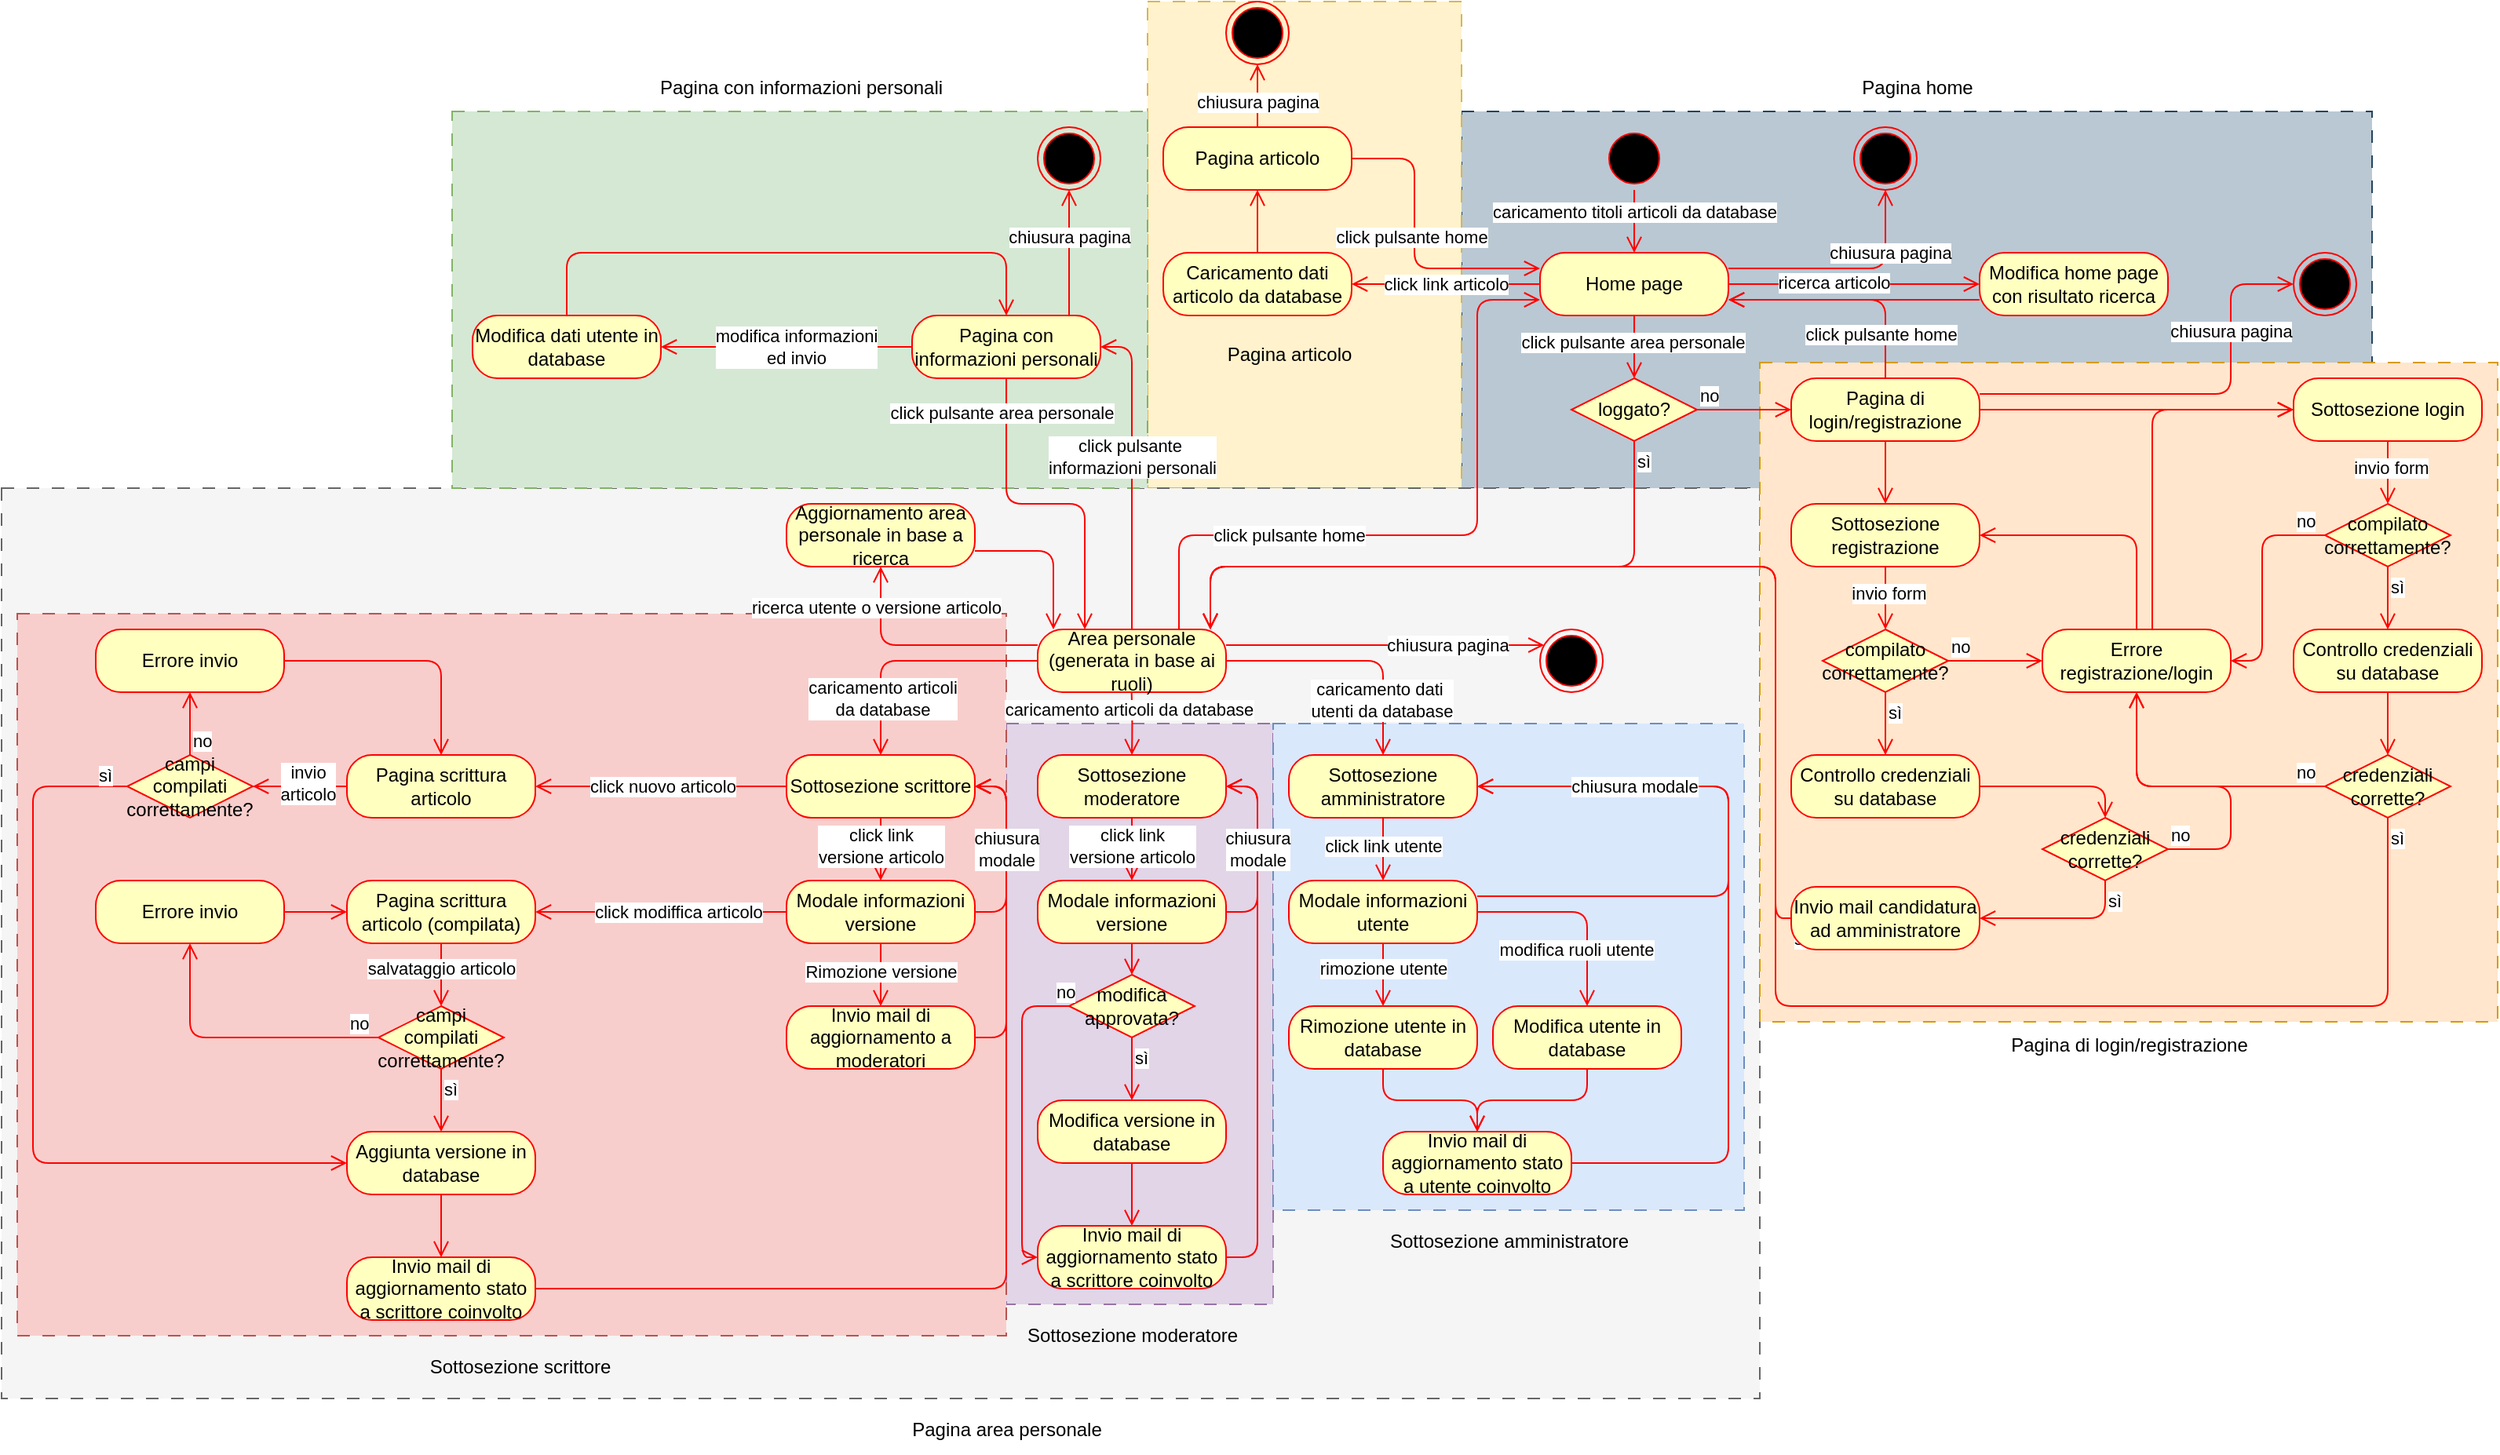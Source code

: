 <mxfile>
    <diagram id="28_TyywwkiDDqLGGTrth" name="Pagina-1">
        <mxGraphModel dx="1822" dy="569" grid="1" gridSize="10" guides="1" tooltips="1" connect="1" arrows="1" fold="1" page="1" pageScale="1" pageWidth="827" pageHeight="1169" math="0" shadow="0">
            <root>
                <mxCell id="0"/>
                <mxCell id="1" parent="0"/>
                <mxCell id="257" value="" style="rounded=0;whiteSpace=wrap;html=1;dashed=1;dashPattern=8 8;fillColor=#bac8d3;strokeColor=#23445d;" vertex="1" parent="1">
                    <mxGeometry x="230" y="70" width="580" height="240" as="geometry"/>
                </mxCell>
                <mxCell id="254" value="" style="rounded=0;whiteSpace=wrap;html=1;dashed=1;dashPattern=8 8;fillColor=#fff2cc;strokeColor=#d6b656;" vertex="1" parent="1">
                    <mxGeometry x="30" width="200" height="310" as="geometry"/>
                </mxCell>
                <mxCell id="253" value="" style="rounded=0;whiteSpace=wrap;html=1;fillColor=#f5f5f5;strokeColor=#666666;dashed=1;dashPattern=8 8;fontColor=#333333;" vertex="1" parent="1">
                    <mxGeometry x="-700" y="310" width="1120" height="580" as="geometry"/>
                </mxCell>
                <mxCell id="251" value="" style="rounded=0;whiteSpace=wrap;html=1;fillColor=#d5e8d4;strokeColor=#82b366;dashed=1;dashPattern=8 8;" vertex="1" parent="1">
                    <mxGeometry x="-413" y="70" width="443" height="240" as="geometry"/>
                </mxCell>
                <mxCell id="247" value="" style="rounded=0;whiteSpace=wrap;html=1;fillColor=#e1d5e7;strokeColor=#9673a6;dashed=1;dashPattern=8 8;" vertex="1" parent="1">
                    <mxGeometry x="-60" y="460" width="170" height="370" as="geometry"/>
                </mxCell>
                <mxCell id="248" value="" style="rounded=0;whiteSpace=wrap;html=1;fillColor=#f8cecc;strokeColor=#b85450;dashed=1;dashPattern=8 8;" vertex="1" parent="1">
                    <mxGeometry x="-690" y="390" width="630" height="460" as="geometry"/>
                </mxCell>
                <mxCell id="244" value="" style="rounded=0;whiteSpace=wrap;html=1;fillColor=#dae8fc;strokeColor=#6c8ebf;dashed=1;dashPattern=8 8;" vertex="1" parent="1">
                    <mxGeometry x="110" y="460" width="300" height="310" as="geometry"/>
                </mxCell>
                <mxCell id="60" value="" style="rounded=0;whiteSpace=wrap;html=1;fillColor=#ffe6cc;strokeColor=#d79b00;dashed=1;dashPattern=8 8;" parent="1" vertex="1">
                    <mxGeometry x="420" y="230" width="470" height="420" as="geometry"/>
                </mxCell>
                <mxCell id="2" value="" style="ellipse;html=1;shape=startState;fillColor=#000000;strokeColor=#ff0000;" parent="1" vertex="1">
                    <mxGeometry x="320" y="80" width="40" height="40" as="geometry"/>
                </mxCell>
                <mxCell id="3" value="" style="edgeStyle=orthogonalEdgeStyle;html=1;verticalAlign=bottom;endArrow=open;endSize=8;strokeColor=#ff0000;" parent="1" source="2" target="4" edge="1">
                    <mxGeometry relative="1" as="geometry">
                        <mxPoint x="340" y="160" as="targetPoint"/>
                    </mxGeometry>
                </mxCell>
                <mxCell id="54" value="caricamento titoli articoli da database" style="edgeLabel;html=1;align=center;verticalAlign=middle;resizable=0;points=[];" parent="3" vertex="1" connectable="0">
                    <mxGeometry x="-0.318" relative="1" as="geometry">
                        <mxPoint as="offset"/>
                    </mxGeometry>
                </mxCell>
                <mxCell id="4" value="Home page" style="rounded=1;whiteSpace=wrap;html=1;arcSize=40;fontColor=#000000;fillColor=#ffffc0;strokeColor=#ff0000;" parent="1" vertex="1">
                    <mxGeometry x="280" y="160" width="120" height="40" as="geometry"/>
                </mxCell>
                <mxCell id="5" value="" style="edgeStyle=orthogonalEdgeStyle;html=1;verticalAlign=bottom;endArrow=open;endSize=8;strokeColor=#ff0000;" parent="1" source="4" target="7" edge="1">
                    <mxGeometry relative="1" as="geometry">
                        <mxPoint x="340" y="240" as="targetPoint"/>
                    </mxGeometry>
                </mxCell>
                <mxCell id="6" value="click pulsante area personale" style="edgeLabel;html=1;align=center;verticalAlign=middle;resizable=0;points=[];" parent="5" vertex="1" connectable="0">
                    <mxGeometry x="-0.17" y="-1" relative="1" as="geometry">
                        <mxPoint as="offset"/>
                    </mxGeometry>
                </mxCell>
                <mxCell id="7" value="loggato?" style="rhombus;whiteSpace=wrap;html=1;fontColor=#000000;fillColor=#ffffc0;strokeColor=#ff0000;" parent="1" vertex="1">
                    <mxGeometry x="300" y="240" width="80" height="40" as="geometry"/>
                </mxCell>
                <mxCell id="8" value="no" style="edgeStyle=orthogonalEdgeStyle;html=1;align=left;verticalAlign=bottom;endArrow=open;endSize=8;strokeColor=#ff0000;" parent="1" source="7" target="13" edge="1">
                    <mxGeometry x="-1" relative="1" as="geometry">
                        <mxPoint x="440" y="260" as="targetPoint"/>
                    </mxGeometry>
                </mxCell>
                <mxCell id="9" value="sì" style="edgeStyle=orthogonalEdgeStyle;html=1;align=left;verticalAlign=top;endArrow=open;endSize=8;strokeColor=#ff0000;" parent="1" source="7" target="90" edge="1">
                    <mxGeometry x="-1" relative="1" as="geometry">
                        <mxPoint x="340" y="320" as="targetPoint"/>
                        <Array as="points">
                            <mxPoint x="340" y="360"/>
                            <mxPoint x="70" y="360"/>
                        </Array>
                    </mxGeometry>
                </mxCell>
                <mxCell id="13" value="Pagina di login/registrazione" style="rounded=1;whiteSpace=wrap;html=1;arcSize=40;fontColor=#000000;fillColor=#ffffc0;strokeColor=#ff0000;" parent="1" vertex="1">
                    <mxGeometry x="440" y="240" width="120" height="40" as="geometry"/>
                </mxCell>
                <mxCell id="14" value="" style="edgeStyle=orthogonalEdgeStyle;html=1;verticalAlign=bottom;endArrow=open;endSize=8;strokeColor=#ff0000;" parent="1" source="13" edge="1">
                    <mxGeometry relative="1" as="geometry">
                        <mxPoint x="500" y="320" as="targetPoint"/>
                    </mxGeometry>
                </mxCell>
                <mxCell id="15" value="" style="edgeStyle=orthogonalEdgeStyle;html=1;verticalAlign=bottom;endArrow=open;endSize=8;strokeColor=#ff0000;" parent="1" source="13" target="4" edge="1">
                    <mxGeometry relative="1" as="geometry">
                        <mxPoint x="550" y="350" as="targetPoint"/>
                        <mxPoint x="550" y="290" as="sourcePoint"/>
                        <Array as="points">
                            <mxPoint x="500" y="190"/>
                        </Array>
                    </mxGeometry>
                </mxCell>
                <mxCell id="16" value="click pulsante home" style="edgeLabel;html=1;align=center;verticalAlign=middle;resizable=0;points=[];" parent="15" vertex="1" connectable="0">
                    <mxGeometry x="-0.66" y="3" relative="1" as="geometry">
                        <mxPoint y="-3" as="offset"/>
                    </mxGeometry>
                </mxCell>
                <mxCell id="18" value="&lt;span style=&quot;color: rgb(0, 0, 0);&quot;&gt;Sottosezione registrazione&lt;/span&gt;" style="rounded=1;whiteSpace=wrap;html=1;arcSize=40;fontColor=#000000;fillColor=#ffffc0;strokeColor=#ff0000;" parent="1" vertex="1">
                    <mxGeometry x="440" y="320" width="120" height="40" as="geometry"/>
                </mxCell>
                <mxCell id="22" value="Sottosezione login" style="rounded=1;whiteSpace=wrap;html=1;arcSize=40;fontColor=#000000;fillColor=#ffffc0;strokeColor=#ff0000;" parent="1" vertex="1">
                    <mxGeometry x="760" y="240" width="120" height="40" as="geometry"/>
                </mxCell>
                <mxCell id="27" value="" style="edgeStyle=orthogonalEdgeStyle;html=1;verticalAlign=bottom;endArrow=open;endSize=8;strokeColor=#ff0000;" parent="1" source="13" target="22" edge="1">
                    <mxGeometry relative="1" as="geometry">
                        <mxPoint x="510" y="330" as="targetPoint"/>
                        <mxPoint x="510" y="290" as="sourcePoint"/>
                    </mxGeometry>
                </mxCell>
                <mxCell id="29" value="" style="edgeStyle=orthogonalEdgeStyle;html=1;verticalAlign=bottom;endArrow=open;endSize=8;strokeColor=#ff0000;" parent="1" source="18" target="31" edge="1">
                    <mxGeometry relative="1" as="geometry">
                        <mxPoint x="499.62" y="400" as="targetPoint"/>
                        <mxPoint x="499.62" y="360" as="sourcePoint"/>
                    </mxGeometry>
                </mxCell>
                <mxCell id="30" value="invio form" style="edgeLabel;html=1;align=center;verticalAlign=middle;resizable=0;points=[];" parent="29" vertex="1" connectable="0">
                    <mxGeometry x="-0.154" y="2" relative="1" as="geometry">
                        <mxPoint as="offset"/>
                    </mxGeometry>
                </mxCell>
                <mxCell id="31" value="compilato correttamente?" style="rhombus;whiteSpace=wrap;html=1;fontColor=#000000;fillColor=#ffffc0;strokeColor=#ff0000;" parent="1" vertex="1">
                    <mxGeometry x="460" y="400" width="80" height="40" as="geometry"/>
                </mxCell>
                <mxCell id="32" value="no" style="edgeStyle=orthogonalEdgeStyle;html=1;align=left;verticalAlign=bottom;endArrow=open;endSize=8;strokeColor=#ff0000;" parent="1" source="31" target="34" edge="1">
                    <mxGeometry x="-1" relative="1" as="geometry">
                        <mxPoint x="600" y="420" as="targetPoint"/>
                    </mxGeometry>
                </mxCell>
                <mxCell id="33" value="sì" style="edgeStyle=orthogonalEdgeStyle;html=1;align=left;verticalAlign=top;endArrow=open;endSize=8;strokeColor=#ff0000;" parent="1" source="31" edge="1">
                    <mxGeometry x="-1" relative="1" as="geometry">
                        <mxPoint x="500" y="480" as="targetPoint"/>
                    </mxGeometry>
                </mxCell>
                <mxCell id="34" value="&lt;span style=&quot;color: rgb(0, 0, 0);&quot;&gt;Errore registrazione/login&lt;/span&gt;" style="rounded=1;whiteSpace=wrap;html=1;arcSize=40;fontColor=#000000;fillColor=#ffffc0;strokeColor=#ff0000;" parent="1" vertex="1">
                    <mxGeometry x="600" y="400" width="120" height="40" as="geometry"/>
                </mxCell>
                <mxCell id="35" value="" style="edgeStyle=orthogonalEdgeStyle;html=1;align=left;verticalAlign=bottom;endArrow=open;endSize=8;strokeColor=#ff0000;" parent="1" source="34" target="18" edge="1">
                    <mxGeometry x="-1" relative="1" as="geometry">
                        <mxPoint x="610" y="430" as="targetPoint"/>
                        <mxPoint x="610" y="360" as="sourcePoint"/>
                        <Array as="points">
                            <mxPoint x="660" y="340"/>
                        </Array>
                    </mxGeometry>
                </mxCell>
                <mxCell id="36" value="Controllo credenziali su database" style="rounded=1;whiteSpace=wrap;html=1;arcSize=40;fontColor=#000000;fillColor=#ffffc0;strokeColor=#ff0000;" parent="1" vertex="1">
                    <mxGeometry x="440" y="480" width="120" height="40" as="geometry"/>
                </mxCell>
                <mxCell id="37" value="credenziali corrette?" style="rhombus;whiteSpace=wrap;html=1;fontColor=#000000;fillColor=#ffffc0;strokeColor=#ff0000;" parent="1" vertex="1">
                    <mxGeometry x="600" y="520" width="80" height="40" as="geometry"/>
                </mxCell>
                <mxCell id="38" value="no" style="edgeStyle=orthogonalEdgeStyle;html=1;align=left;verticalAlign=bottom;endArrow=open;endSize=8;strokeColor=#ff0000;" parent="1" source="37" target="34" edge="1">
                    <mxGeometry x="-1" relative="1" as="geometry">
                        <mxPoint x="640" y="580" as="targetPoint"/>
                        <Array as="points">
                            <mxPoint x="720" y="540"/>
                            <mxPoint x="720" y="500"/>
                            <mxPoint x="660" y="500"/>
                        </Array>
                    </mxGeometry>
                </mxCell>
                <mxCell id="39" value="sì" style="edgeStyle=orthogonalEdgeStyle;html=1;align=left;verticalAlign=top;endArrow=open;endSize=8;strokeColor=#ff0000;" parent="1" source="102" target="90" edge="1">
                    <mxGeometry x="-1" relative="1" as="geometry">
                        <mxPoint x="400" y="340" as="targetPoint"/>
                        <Array as="points">
                            <mxPoint x="430" y="584"/>
                            <mxPoint x="430" y="360"/>
                            <mxPoint x="70" y="360"/>
                        </Array>
                    </mxGeometry>
                </mxCell>
                <mxCell id="40" value="" style="edgeStyle=orthogonalEdgeStyle;html=1;verticalAlign=bottom;endArrow=open;endSize=8;strokeColor=#ff0000;" parent="1" source="36" target="37" edge="1">
                    <mxGeometry relative="1" as="geometry">
                        <mxPoint x="350" y="430" as="targetPoint"/>
                        <mxPoint x="350" y="370" as="sourcePoint"/>
                        <Array as="points">
                            <mxPoint x="640" y="500"/>
                        </Array>
                    </mxGeometry>
                </mxCell>
                <mxCell id="43" value="" style="edgeStyle=orthogonalEdgeStyle;html=1;verticalAlign=bottom;endArrow=open;endSize=8;strokeColor=#ff0000;" parent="1" source="22" target="45" edge="1">
                    <mxGeometry relative="1" as="geometry">
                        <mxPoint x="819.62" y="320" as="targetPoint"/>
                        <mxPoint x="820" y="280" as="sourcePoint"/>
                    </mxGeometry>
                </mxCell>
                <mxCell id="44" value="invio form" style="edgeLabel;html=1;align=center;verticalAlign=middle;resizable=0;points=[];" parent="43" vertex="1" connectable="0">
                    <mxGeometry x="-0.154" y="2" relative="1" as="geometry">
                        <mxPoint as="offset"/>
                    </mxGeometry>
                </mxCell>
                <mxCell id="45" value="compilato correttamente?" style="rhombus;whiteSpace=wrap;html=1;fontColor=#000000;fillColor=#ffffc0;strokeColor=#ff0000;" parent="1" vertex="1">
                    <mxGeometry x="780" y="320" width="80" height="40" as="geometry"/>
                </mxCell>
                <mxCell id="46" value="no" style="edgeStyle=orthogonalEdgeStyle;html=1;align=left;verticalAlign=bottom;endArrow=open;endSize=8;strokeColor=#ff0000;" parent="1" source="45" target="34" edge="1">
                    <mxGeometry x="-0.714" relative="1" as="geometry">
                        <mxPoint x="920" y="340" as="targetPoint"/>
                        <Array as="points">
                            <mxPoint x="740" y="340"/>
                            <mxPoint x="740" y="420"/>
                        </Array>
                        <mxPoint as="offset"/>
                    </mxGeometry>
                </mxCell>
                <mxCell id="47" value="sì" style="edgeStyle=orthogonalEdgeStyle;html=1;align=left;verticalAlign=top;endArrow=open;endSize=8;strokeColor=#ff0000;" parent="1" source="45" target="48" edge="1">
                    <mxGeometry x="-1" relative="1" as="geometry">
                        <mxPoint x="820" y="400" as="targetPoint"/>
                    </mxGeometry>
                </mxCell>
                <mxCell id="48" value="Controllo credenziali su database" style="rounded=1;whiteSpace=wrap;html=1;arcSize=40;fontColor=#000000;fillColor=#ffffc0;strokeColor=#ff0000;" parent="1" vertex="1">
                    <mxGeometry x="760" y="400" width="120" height="40" as="geometry"/>
                </mxCell>
                <mxCell id="49" value="" style="edgeStyle=orthogonalEdgeStyle;html=1;verticalAlign=bottom;endArrow=open;endSize=8;strokeColor=#ff0000;" parent="1" source="48" target="50" edge="1">
                    <mxGeometry relative="1" as="geometry">
                        <mxPoint x="820" y="480" as="targetPoint"/>
                        <mxPoint x="670" y="290" as="sourcePoint"/>
                    </mxGeometry>
                </mxCell>
                <mxCell id="50" value="credenziali corrette?" style="rhombus;whiteSpace=wrap;html=1;fontColor=#000000;fillColor=#ffffc0;strokeColor=#ff0000;" parent="1" vertex="1">
                    <mxGeometry x="780" y="480" width="80" height="40" as="geometry"/>
                </mxCell>
                <mxCell id="51" value="no" style="edgeStyle=orthogonalEdgeStyle;html=1;align=left;verticalAlign=bottom;endArrow=open;endSize=8;strokeColor=#ff0000;" parent="1" source="50" target="34" edge="1">
                    <mxGeometry x="-0.778" relative="1" as="geometry">
                        <mxPoint x="670" y="450" as="targetPoint"/>
                        <mxPoint x="550" y="590" as="sourcePoint"/>
                        <mxPoint as="offset"/>
                    </mxGeometry>
                </mxCell>
                <mxCell id="52" value="" style="edgeStyle=orthogonalEdgeStyle;html=1;align=left;verticalAlign=bottom;endArrow=open;endSize=8;strokeColor=#ff0000;" parent="1" source="34" target="22" edge="1">
                    <mxGeometry x="-1" relative="1" as="geometry">
                        <mxPoint x="570" y="350" as="targetPoint"/>
                        <mxPoint x="670" y="410" as="sourcePoint"/>
                        <Array as="points">
                            <mxPoint x="670" y="260"/>
                        </Array>
                    </mxGeometry>
                </mxCell>
                <mxCell id="53" value="sì" style="edgeStyle=orthogonalEdgeStyle;html=1;align=left;verticalAlign=top;endArrow=open;endSize=8;strokeColor=#ff0000;" parent="1" source="50" target="90" edge="1">
                    <mxGeometry x="-1" relative="1" as="geometry">
                        <mxPoint x="400" y="340" as="targetPoint"/>
                        <mxPoint x="470" y="590" as="sourcePoint"/>
                        <Array as="points">
                            <mxPoint x="820" y="640"/>
                            <mxPoint x="430" y="640"/>
                            <mxPoint x="430" y="360"/>
                            <mxPoint x="70" y="360"/>
                        </Array>
                    </mxGeometry>
                </mxCell>
                <mxCell id="57" value="" style="edgeStyle=orthogonalEdgeStyle;html=1;verticalAlign=bottom;endArrow=open;endSize=8;strokeColor=#ff0000;" parent="1" source="4" target="59" edge="1">
                    <mxGeometry relative="1" as="geometry">
                        <mxPoint x="350" y="170" as="targetPoint"/>
                        <mxPoint x="350" y="130" as="sourcePoint"/>
                    </mxGeometry>
                </mxCell>
                <mxCell id="58" value="click link articolo" style="edgeLabel;html=1;align=center;verticalAlign=middle;resizable=0;points=[];" parent="57" vertex="1" connectable="0">
                    <mxGeometry x="-0.318" relative="1" as="geometry">
                        <mxPoint x="-19" as="offset"/>
                    </mxGeometry>
                </mxCell>
                <mxCell id="59" value="Caricamento dati articolo da database" style="rounded=1;whiteSpace=wrap;html=1;arcSize=40;fontColor=#000000;fillColor=#ffffc0;strokeColor=#ff0000;" parent="1" vertex="1">
                    <mxGeometry x="40" y="160" width="120" height="40" as="geometry"/>
                </mxCell>
                <mxCell id="61" value="" style="edgeStyle=orthogonalEdgeStyle;html=1;verticalAlign=bottom;endArrow=open;endSize=8;strokeColor=#ff0000;" parent="1" source="90" target="4" edge="1">
                    <mxGeometry relative="1" as="geometry">
                        <mxPoint x="410" y="190" as="targetPoint"/>
                        <mxPoint x="280" y="340" as="sourcePoint"/>
                        <Array as="points">
                            <mxPoint x="50" y="340"/>
                            <mxPoint x="240" y="340"/>
                            <mxPoint x="240" y="190"/>
                        </Array>
                    </mxGeometry>
                </mxCell>
                <mxCell id="62" value="click pulsante home" style="edgeLabel;html=1;align=center;verticalAlign=middle;resizable=0;points=[];" parent="61" vertex="1" connectable="0">
                    <mxGeometry x="-0.66" y="3" relative="1" as="geometry">
                        <mxPoint x="55" y="3" as="offset"/>
                    </mxGeometry>
                </mxCell>
                <mxCell id="73" value="Pagina articolo" style="rounded=1;whiteSpace=wrap;html=1;arcSize=40;fontColor=#000000;fillColor=#ffffc0;strokeColor=#ff0000;" parent="1" vertex="1">
                    <mxGeometry x="40" y="80" width="120" height="40" as="geometry"/>
                </mxCell>
                <mxCell id="74" value="" style="edgeStyle=orthogonalEdgeStyle;html=1;verticalAlign=bottom;endArrow=open;endSize=8;strokeColor=#ff0000;" parent="1" source="59" target="73" edge="1">
                    <mxGeometry relative="1" as="geometry">
                        <mxPoint x="170" y="190" as="targetPoint"/>
                        <mxPoint x="290" y="190" as="sourcePoint"/>
                    </mxGeometry>
                </mxCell>
                <mxCell id="76" value="" style="edgeStyle=orthogonalEdgeStyle;html=1;verticalAlign=bottom;endArrow=open;endSize=8;strokeColor=#ff0000;" parent="1" source="73" target="4" edge="1">
                    <mxGeometry relative="1" as="geometry">
                        <mxPoint x="290" y="200" as="targetPoint"/>
                        <mxPoint x="290" y="350" as="sourcePoint"/>
                        <Array as="points">
                            <mxPoint x="200" y="100"/>
                            <mxPoint x="200" y="170"/>
                        </Array>
                    </mxGeometry>
                </mxCell>
                <mxCell id="78" value="&lt;span style=&quot;color: rgb(0, 0, 0);&quot;&gt;click pulsante home&lt;/span&gt;" style="edgeLabel;html=1;align=center;verticalAlign=middle;resizable=0;points=[];" parent="76" vertex="1" connectable="0">
                    <mxGeometry x="-0.211" y="-2" relative="1" as="geometry">
                        <mxPoint y="15" as="offset"/>
                    </mxGeometry>
                </mxCell>
                <mxCell id="79" value="Modifica home page con risultato ricerca" style="rounded=1;whiteSpace=wrap;html=1;arcSize=40;fontColor=#000000;fillColor=#ffffc0;strokeColor=#ff0000;" parent="1" vertex="1">
                    <mxGeometry x="560" y="160" width="120" height="40" as="geometry"/>
                </mxCell>
                <mxCell id="85" value="" style="edgeStyle=orthogonalEdgeStyle;html=1;verticalAlign=bottom;endArrow=open;endSize=8;strokeColor=#ff0000;" parent="1" source="4" target="79" edge="1">
                    <mxGeometry relative="1" as="geometry">
                        <mxPoint x="350" y="250" as="targetPoint"/>
                        <mxPoint x="350" y="210" as="sourcePoint"/>
                        <Array as="points">
                            <mxPoint x="540" y="180"/>
                            <mxPoint x="540" y="180"/>
                        </Array>
                    </mxGeometry>
                </mxCell>
                <mxCell id="86" value="ricerca articolo" style="edgeLabel;html=1;align=center;verticalAlign=middle;resizable=0;points=[];" parent="85" vertex="1" connectable="0">
                    <mxGeometry x="-0.17" y="-1" relative="1" as="geometry">
                        <mxPoint y="-2" as="offset"/>
                    </mxGeometry>
                </mxCell>
                <mxCell id="87" value="" style="edgeStyle=orthogonalEdgeStyle;html=1;verticalAlign=bottom;endArrow=open;endSize=8;strokeColor=#ff0000;" parent="1" source="79" target="4" edge="1">
                    <mxGeometry relative="1" as="geometry">
                        <mxPoint x="570" y="180" as="targetPoint"/>
                        <mxPoint x="570" y="110" as="sourcePoint"/>
                        <Array as="points">
                            <mxPoint x="500" y="190"/>
                            <mxPoint x="500" y="190"/>
                        </Array>
                    </mxGeometry>
                </mxCell>
                <mxCell id="90" value="Area personale (generata in base ai ruoli)" style="rounded=1;whiteSpace=wrap;html=1;arcSize=40;fontColor=#000000;fillColor=#ffffc0;strokeColor=#ff0000;" parent="1" vertex="1">
                    <mxGeometry x="-40" y="400" width="120" height="40" as="geometry"/>
                </mxCell>
                <mxCell id="95" value="" style="edgeStyle=orthogonalEdgeStyle;html=1;verticalAlign=bottom;endArrow=open;endSize=8;strokeColor=#ff0000;" parent="1" source="90" target="100" edge="1">
                    <mxGeometry relative="1" as="geometry">
                        <mxPoint x="140" y="480" as="targetPoint"/>
                        <mxPoint x="60" y="440" as="sourcePoint"/>
                    </mxGeometry>
                </mxCell>
                <mxCell id="104" value="caricamento dati&amp;nbsp;&lt;div&gt;utenti da database&lt;/div&gt;" style="edgeLabel;html=1;align=center;verticalAlign=middle;resizable=0;points=[];" parent="95" vertex="1" connectable="0">
                    <mxGeometry x="0.564" y="-1" relative="1" as="geometry">
                        <mxPoint as="offset"/>
                    </mxGeometry>
                </mxCell>
                <mxCell id="96" value="" style="edgeStyle=orthogonalEdgeStyle;html=1;verticalAlign=bottom;endArrow=open;endSize=8;strokeColor=#ff0000;" parent="1" source="90" target="101" edge="1">
                    <mxGeometry relative="1" as="geometry">
                        <mxPoint x="-100" y="480" as="targetPoint"/>
                        <mxPoint x="-79.99" y="440" as="sourcePoint"/>
                        <Array as="points">
                            <mxPoint x="-140" y="420"/>
                        </Array>
                    </mxGeometry>
                </mxCell>
                <mxCell id="107" value="&lt;span style=&quot;color: rgb(0, 0, 0);&quot;&gt;caricamento articoli&lt;/span&gt;&lt;div&gt;&lt;span style=&quot;color: rgb(0, 0, 0);&quot;&gt;da database&lt;/span&gt;&lt;/div&gt;" style="edgeLabel;html=1;align=center;verticalAlign=middle;resizable=0;points=[];" parent="96" vertex="1" connectable="0">
                    <mxGeometry x="0.545" y="1" relative="1" as="geometry">
                        <mxPoint as="offset"/>
                    </mxGeometry>
                </mxCell>
                <mxCell id="97" value="" style="edgeStyle=orthogonalEdgeStyle;html=1;verticalAlign=bottom;endArrow=open;endSize=8;strokeColor=#ff0000;" parent="1" target="99" edge="1">
                    <mxGeometry relative="1" as="geometry">
                        <mxPoint x="19.84" y="500" as="targetPoint"/>
                        <mxPoint x="19.84" y="440" as="sourcePoint"/>
                    </mxGeometry>
                </mxCell>
                <mxCell id="106" value="caricamento articoli da database" style="edgeLabel;html=1;align=center;verticalAlign=middle;resizable=0;points=[];" parent="97" vertex="1" connectable="0">
                    <mxGeometry x="-0.479" y="-2" relative="1" as="geometry">
                        <mxPoint as="offset"/>
                    </mxGeometry>
                </mxCell>
                <mxCell id="99" value="Sottosezione moderatore" style="rounded=1;whiteSpace=wrap;html=1;arcSize=40;fontColor=#000000;fillColor=#ffffc0;strokeColor=#ff0000;" parent="1" vertex="1">
                    <mxGeometry x="-40" y="480" width="120" height="40" as="geometry"/>
                </mxCell>
                <mxCell id="100" value="Sottosezione amministratore" style="rounded=1;whiteSpace=wrap;html=1;arcSize=40;fontColor=#000000;fillColor=#ffffc0;strokeColor=#ff0000;" parent="1" vertex="1">
                    <mxGeometry x="120" y="480" width="120" height="40" as="geometry"/>
                </mxCell>
                <mxCell id="101" value="Sottosezione scrittore" style="rounded=1;whiteSpace=wrap;html=1;arcSize=40;fontColor=#000000;fillColor=#ffffc0;strokeColor=#ff0000;" parent="1" vertex="1">
                    <mxGeometry x="-200" y="480" width="120" height="40" as="geometry"/>
                </mxCell>
                <mxCell id="102" value="Invio mail candidatura ad amministratore" style="rounded=1;whiteSpace=wrap;html=1;arcSize=40;fontColor=#000000;fillColor=#ffffc0;strokeColor=#ff0000;" parent="1" vertex="1">
                    <mxGeometry x="440" y="564" width="120" height="40" as="geometry"/>
                </mxCell>
                <mxCell id="105" value="sì" style="edgeStyle=orthogonalEdgeStyle;html=1;align=left;verticalAlign=top;endArrow=open;endSize=8;strokeColor=#ff0000;" parent="1" source="37" target="102" edge="1">
                    <mxGeometry x="-1" relative="1" as="geometry">
                        <mxPoint x="510" y="490" as="targetPoint"/>
                        <mxPoint x="510" y="450" as="sourcePoint"/>
                        <Array as="points">
                            <mxPoint x="640" y="584"/>
                        </Array>
                    </mxGeometry>
                </mxCell>
                <mxCell id="109" value="Modale informazioni utente" style="rounded=1;whiteSpace=wrap;html=1;arcSize=40;fontColor=#000000;fillColor=#ffffc0;strokeColor=#ff0000;" parent="1" vertex="1">
                    <mxGeometry x="120" y="560" width="120" height="40" as="geometry"/>
                </mxCell>
                <mxCell id="110" value="" style="edgeStyle=orthogonalEdgeStyle;html=1;verticalAlign=bottom;endArrow=open;endSize=8;strokeColor=#ff0000;" parent="1" source="100" target="109" edge="1">
                    <mxGeometry relative="1" as="geometry">
                        <mxPoint x="30" y="490" as="targetPoint"/>
                        <mxPoint x="29.84" y="450" as="sourcePoint"/>
                        <Array as="points">
                            <mxPoint x="220" y="580"/>
                        </Array>
                    </mxGeometry>
                </mxCell>
                <mxCell id="111" value="click link utente" style="edgeLabel;html=1;align=center;verticalAlign=middle;resizable=0;points=[];" parent="110" vertex="1" connectable="0">
                    <mxGeometry x="-0.479" y="-2" relative="1" as="geometry">
                        <mxPoint x="2" y="7" as="offset"/>
                    </mxGeometry>
                </mxCell>
                <mxCell id="117" value="" style="edgeStyle=orthogonalEdgeStyle;html=1;verticalAlign=bottom;endArrow=open;endSize=8;strokeColor=#ff0000;" parent="1" source="109" target="100" edge="1">
                    <mxGeometry relative="1" as="geometry">
                        <mxPoint x="290" y="560" as="targetPoint"/>
                        <mxPoint x="290" y="520" as="sourcePoint"/>
                        <Array as="points">
                            <mxPoint x="400" y="570"/>
                            <mxPoint x="400" y="500"/>
                        </Array>
                    </mxGeometry>
                </mxCell>
                <mxCell id="119" value="Modifica utente in database" style="rounded=1;whiteSpace=wrap;html=1;arcSize=40;fontColor=#000000;fillColor=#ffffc0;strokeColor=#ff0000;" parent="1" vertex="1">
                    <mxGeometry x="250" y="640" width="120" height="40" as="geometry"/>
                </mxCell>
                <mxCell id="120" value="" style="edgeStyle=orthogonalEdgeStyle;html=1;verticalAlign=bottom;endArrow=open;endSize=8;strokeColor=#ff0000;" parent="1" source="109" target="119" edge="1">
                    <mxGeometry relative="1" as="geometry">
                        <mxPoint x="250" y="590" as="targetPoint"/>
                        <mxPoint x="230" y="530" as="sourcePoint"/>
                        <Array as="points">
                            <mxPoint x="310" y="580"/>
                        </Array>
                    </mxGeometry>
                </mxCell>
                <mxCell id="121" value="modifica ruoli utente" style="edgeLabel;html=1;align=center;verticalAlign=middle;resizable=0;points=[];" parent="120" vertex="1" connectable="0">
                    <mxGeometry x="-0.479" y="-2" relative="1" as="geometry">
                        <mxPoint x="29" y="22" as="offset"/>
                    </mxGeometry>
                </mxCell>
                <mxCell id="127" value="Rimozione utente in database" style="rounded=1;whiteSpace=wrap;html=1;arcSize=40;fontColor=#000000;fillColor=#ffffc0;strokeColor=#ff0000;" parent="1" vertex="1">
                    <mxGeometry x="120" y="640" width="120" height="40" as="geometry"/>
                </mxCell>
                <mxCell id="131" value="Invio mail di aggiornamento stato a utente coinvolto" style="rounded=1;whiteSpace=wrap;html=1;arcSize=40;fontColor=#000000;fillColor=#ffffc0;strokeColor=#ff0000;" parent="1" vertex="1">
                    <mxGeometry x="180" y="720" width="120" height="40" as="geometry"/>
                </mxCell>
                <mxCell id="132" value="" style="edgeStyle=orthogonalEdgeStyle;html=1;verticalAlign=bottom;endArrow=open;endSize=8;strokeColor=#ff0000;" parent="1" source="127" target="131" edge="1">
                    <mxGeometry relative="1" as="geometry">
                        <mxPoint x="190" y="690" as="targetPoint"/>
                        <mxPoint x="190" y="530" as="sourcePoint"/>
                        <Array as="points"/>
                    </mxGeometry>
                </mxCell>
                <mxCell id="134" value="" style="edgeStyle=orthogonalEdgeStyle;html=1;verticalAlign=bottom;endArrow=open;endSize=8;strokeColor=#ff0000;" parent="1" source="131" target="100" edge="1">
                    <mxGeometry relative="1" as="geometry">
                        <mxPoint x="420" y="730" as="targetPoint"/>
                        <mxPoint x="190" y="730" as="sourcePoint"/>
                        <Array as="points">
                            <mxPoint x="400" y="740"/>
                            <mxPoint x="400" y="500"/>
                        </Array>
                    </mxGeometry>
                </mxCell>
                <mxCell id="140" value="chiusura modale" style="edgeLabel;html=1;align=center;verticalAlign=middle;resizable=0;points=[];" parent="134" vertex="1" connectable="0">
                    <mxGeometry x="0.654" y="3" relative="1" as="geometry">
                        <mxPoint x="13" y="-3" as="offset"/>
                    </mxGeometry>
                </mxCell>
                <mxCell id="136" value="" style="edgeStyle=orthogonalEdgeStyle;html=1;verticalAlign=bottom;endArrow=open;endSize=8;strokeColor=#ff0000;" parent="1" source="119" target="131" edge="1">
                    <mxGeometry relative="1" as="geometry">
                        <mxPoint x="250" y="730" as="targetPoint"/>
                        <mxPoint x="190" y="690" as="sourcePoint"/>
                        <Array as="points"/>
                    </mxGeometry>
                </mxCell>
                <mxCell id="137" value="" style="edgeStyle=orthogonalEdgeStyle;html=1;verticalAlign=bottom;endArrow=open;endSize=8;strokeColor=#ff0000;" parent="1" source="109" target="127" edge="1">
                    <mxGeometry relative="1" as="geometry">
                        <mxPoint x="310" y="650" as="targetPoint"/>
                        <mxPoint x="250" y="590" as="sourcePoint"/>
                        <Array as="points">
                            <mxPoint x="180" y="620"/>
                            <mxPoint x="180" y="620"/>
                        </Array>
                    </mxGeometry>
                </mxCell>
                <mxCell id="138" value="rimozione utente" style="edgeLabel;html=1;align=center;verticalAlign=middle;resizable=0;points=[];" parent="137" vertex="1" connectable="0">
                    <mxGeometry x="-0.479" y="-2" relative="1" as="geometry">
                        <mxPoint x="2" y="5" as="offset"/>
                    </mxGeometry>
                </mxCell>
                <mxCell id="152" value="Modale informazioni versione" style="rounded=1;whiteSpace=wrap;html=1;arcSize=40;fontColor=#000000;fillColor=#ffffc0;strokeColor=#ff0000;" parent="1" vertex="1">
                    <mxGeometry x="-40" y="560" width="120" height="40" as="geometry"/>
                </mxCell>
                <mxCell id="153" value="" style="edgeStyle=orthogonalEdgeStyle;html=1;verticalAlign=bottom;endArrow=open;endSize=8;strokeColor=#ff0000;" parent="1" source="99" target="152" edge="1">
                    <mxGeometry relative="1" as="geometry">
                        <mxPoint x="20" y="560" as="targetPoint"/>
                        <mxPoint x="20" y="520" as="sourcePoint"/>
                        <Array as="points"/>
                    </mxGeometry>
                </mxCell>
                <mxCell id="154" value="click link&lt;div&gt;versione articolo&lt;/div&gt;" style="edgeLabel;html=1;align=center;verticalAlign=middle;resizable=0;points=[];" parent="153" vertex="1" connectable="0">
                    <mxGeometry x="-0.479" y="-2" relative="1" as="geometry">
                        <mxPoint x="2" y="7" as="offset"/>
                    </mxGeometry>
                </mxCell>
                <mxCell id="155" value="Invio mail di aggiornamento stato a scrittore coinvolto" style="rounded=1;whiteSpace=wrap;html=1;arcSize=40;fontColor=#000000;fillColor=#ffffc0;strokeColor=#ff0000;" parent="1" vertex="1">
                    <mxGeometry x="-40" y="780" width="120" height="40" as="geometry"/>
                </mxCell>
                <mxCell id="156" value="Modifica versione in database" style="rounded=1;whiteSpace=wrap;html=1;arcSize=40;fontColor=#000000;fillColor=#ffffc0;strokeColor=#ff0000;" parent="1" vertex="1">
                    <mxGeometry x="-40" y="700" width="120" height="40" as="geometry"/>
                </mxCell>
                <mxCell id="159" value="" style="edgeStyle=orthogonalEdgeStyle;html=1;verticalAlign=bottom;endArrow=open;endSize=8;strokeColor=#ff0000;" parent="1" source="156" target="155" edge="1">
                    <mxGeometry relative="1" as="geometry">
                        <mxPoint x="140" y="780" as="targetPoint"/>
                        <mxPoint x="140" y="800" as="sourcePoint"/>
                        <Array as="points"/>
                    </mxGeometry>
                </mxCell>
                <mxCell id="161" value="" style="edgeStyle=orthogonalEdgeStyle;html=1;verticalAlign=bottom;endArrow=open;endSize=8;strokeColor=#ff0000;" parent="1" source="155" target="99" edge="1">
                    <mxGeometry relative="1" as="geometry">
                        <mxPoint x="120" y="720" as="targetPoint"/>
                        <mxPoint x="30" y="690" as="sourcePoint"/>
                        <Array as="points">
                            <mxPoint x="100" y="800"/>
                            <mxPoint x="100" y="500"/>
                        </Array>
                    </mxGeometry>
                </mxCell>
                <mxCell id="162" value="" style="edgeStyle=orthogonalEdgeStyle;html=1;verticalAlign=bottom;endArrow=open;endSize=8;strokeColor=#ff0000;" parent="1" source="152" target="99" edge="1">
                    <mxGeometry relative="1" as="geometry">
                        <mxPoint x="40" y="740" as="targetPoint"/>
                        <mxPoint x="40" y="700" as="sourcePoint"/>
                        <Array as="points">
                            <mxPoint x="100" y="580"/>
                            <mxPoint x="100" y="500"/>
                        </Array>
                    </mxGeometry>
                </mxCell>
                <mxCell id="163" value="chiusura&lt;div&gt;modale&lt;/div&gt;" style="edgeLabel;html=1;align=center;verticalAlign=middle;resizable=0;points=[];" parent="162" vertex="1" connectable="0">
                    <mxGeometry x="0.599" y="3" relative="1" as="geometry">
                        <mxPoint x="3" y="36" as="offset"/>
                    </mxGeometry>
                </mxCell>
                <mxCell id="164" value="Aggiornamento area personale in base a ricerca" style="rounded=1;whiteSpace=wrap;html=1;arcSize=40;fontColor=#000000;fillColor=#ffffc0;strokeColor=#ff0000;" parent="1" vertex="1">
                    <mxGeometry x="-200" y="320" width="120" height="40" as="geometry"/>
                </mxCell>
                <mxCell id="165" value="" style="edgeStyle=orthogonalEdgeStyle;html=1;verticalAlign=bottom;endArrow=open;endSize=8;strokeColor=#ff0000;" parent="1" source="90" target="164" edge="1">
                    <mxGeometry relative="1" as="geometry">
                        <mxPoint x="30" y="490" as="targetPoint"/>
                        <mxPoint x="29.84" y="450" as="sourcePoint"/>
                        <Array as="points">
                            <mxPoint x="-140" y="410"/>
                        </Array>
                    </mxGeometry>
                </mxCell>
                <mxCell id="167" value="ricerca utente o versione articolo" style="edgeLabel;html=1;align=center;verticalAlign=middle;resizable=0;points=[];" parent="165" vertex="1" connectable="0">
                    <mxGeometry x="0.652" y="3" relative="1" as="geometry">
                        <mxPoint as="offset"/>
                    </mxGeometry>
                </mxCell>
                <mxCell id="168" value="" style="edgeStyle=orthogonalEdgeStyle;html=1;verticalAlign=bottom;endArrow=open;endSize=8;strokeColor=#ff0000;" parent="1" source="164" target="90" edge="1">
                    <mxGeometry relative="1" as="geometry">
                        <mxPoint x="-130" y="370" as="targetPoint"/>
                        <mxPoint x="-30" y="420" as="sourcePoint"/>
                        <Array as="points">
                            <mxPoint x="-30" y="350"/>
                        </Array>
                    </mxGeometry>
                </mxCell>
                <mxCell id="171" value="Pagina scrittura articolo" style="rounded=1;whiteSpace=wrap;html=1;arcSize=40;fontColor=#000000;fillColor=#ffffc0;strokeColor=#ff0000;" parent="1" vertex="1">
                    <mxGeometry x="-480" y="480" width="120" height="40" as="geometry"/>
                </mxCell>
                <mxCell id="172" value="" style="edgeStyle=orthogonalEdgeStyle;html=1;verticalAlign=bottom;endArrow=open;endSize=8;strokeColor=#ff0000;" parent="1" source="101" target="171" edge="1">
                    <mxGeometry relative="1" as="geometry">
                        <mxPoint x="-130" y="490" as="targetPoint"/>
                        <mxPoint x="-30" y="430" as="sourcePoint"/>
                        <Array as="points"/>
                    </mxGeometry>
                </mxCell>
                <mxCell id="173" value="click nuovo articolo" style="edgeLabel;html=1;align=center;verticalAlign=middle;resizable=0;points=[];" parent="172" vertex="1" connectable="0">
                    <mxGeometry x="0.545" y="1" relative="1" as="geometry">
                        <mxPoint x="44" y="-1" as="offset"/>
                    </mxGeometry>
                </mxCell>
                <mxCell id="174" value="&lt;span style=&quot;color: rgb(0, 0, 0);&quot;&gt;Modale informazioni versione&lt;/span&gt;" style="rounded=1;whiteSpace=wrap;html=1;arcSize=40;fontColor=#000000;fillColor=#ffffc0;strokeColor=#ff0000;" parent="1" vertex="1">
                    <mxGeometry x="-200" y="560" width="120" height="40" as="geometry"/>
                </mxCell>
                <mxCell id="175" value="" style="edgeStyle=orthogonalEdgeStyle;html=1;verticalAlign=bottom;endArrow=open;endSize=8;strokeColor=#ff0000;" parent="1" source="101" target="174" edge="1">
                    <mxGeometry relative="1" as="geometry">
                        <mxPoint x="30" y="570" as="targetPoint"/>
                        <mxPoint x="30" y="530" as="sourcePoint"/>
                        <Array as="points"/>
                    </mxGeometry>
                </mxCell>
                <mxCell id="176" value="click link&lt;div&gt;versione articolo&lt;/div&gt;" style="edgeLabel;html=1;align=center;verticalAlign=middle;resizable=0;points=[];" parent="175" vertex="1" connectable="0">
                    <mxGeometry x="-0.479" y="-2" relative="1" as="geometry">
                        <mxPoint x="2" y="7" as="offset"/>
                    </mxGeometry>
                </mxCell>
                <mxCell id="177" value="" style="edgeStyle=orthogonalEdgeStyle;html=1;verticalAlign=bottom;endArrow=open;endSize=8;strokeColor=#ff0000;" parent="1" source="174" target="191" edge="1">
                    <mxGeometry relative="1" as="geometry">
                        <mxPoint x="-330" y="579.63" as="targetPoint"/>
                        <mxPoint x="-210" y="579.63" as="sourcePoint"/>
                        <Array as="points"/>
                    </mxGeometry>
                </mxCell>
                <mxCell id="178" value="click modiffica articolo" style="edgeLabel;html=1;align=center;verticalAlign=middle;resizable=0;points=[];" parent="177" vertex="1" connectable="0">
                    <mxGeometry x="0.545" y="1" relative="1" as="geometry">
                        <mxPoint x="54" y="-1" as="offset"/>
                    </mxGeometry>
                </mxCell>
                <mxCell id="179" value="" style="edgeStyle=orthogonalEdgeStyle;html=1;verticalAlign=bottom;endArrow=open;endSize=8;strokeColor=#ff0000;" parent="1" source="174" target="181" edge="1">
                    <mxGeometry relative="1" as="geometry">
                        <mxPoint x="-249" y="635" as="targetPoint"/>
                        <mxPoint x="-249" y="595" as="sourcePoint"/>
                        <Array as="points"/>
                    </mxGeometry>
                </mxCell>
                <mxCell id="180" value="Rimozione versione" style="edgeLabel;html=1;align=center;verticalAlign=middle;resizable=0;points=[];" parent="179" vertex="1" connectable="0">
                    <mxGeometry x="-0.479" y="-2" relative="1" as="geometry">
                        <mxPoint x="2" y="7" as="offset"/>
                    </mxGeometry>
                </mxCell>
                <mxCell id="181" value="Invio mail di aggiornamento a moderatori" style="rounded=1;whiteSpace=wrap;html=1;arcSize=40;fontColor=#000000;fillColor=#ffffc0;strokeColor=#ff0000;" parent="1" vertex="1">
                    <mxGeometry x="-200" y="640" width="120" height="40" as="geometry"/>
                </mxCell>
                <mxCell id="183" value="" style="edgeStyle=orthogonalEdgeStyle;html=1;verticalAlign=bottom;endArrow=open;endSize=8;strokeColor=#ff0000;" parent="1" source="181" edge="1">
                    <mxGeometry relative="1" as="geometry">
                        <mxPoint x="-80" y="500" as="targetPoint"/>
                        <mxPoint x="-80" y="740" as="sourcePoint"/>
                        <Array as="points">
                            <mxPoint x="-60" y="660"/>
                            <mxPoint x="-60" y="500"/>
                        </Array>
                    </mxGeometry>
                </mxCell>
                <mxCell id="184" value="" style="edgeStyle=orthogonalEdgeStyle;html=1;verticalAlign=bottom;endArrow=open;endSize=8;strokeColor=#ff0000;" parent="1" source="174" target="101" edge="1">
                    <mxGeometry relative="1" as="geometry">
                        <mxPoint x="-80" y="500" as="targetPoint"/>
                        <mxPoint x="-80" y="580" as="sourcePoint"/>
                        <Array as="points">
                            <mxPoint x="-60" y="580"/>
                            <mxPoint x="-60" y="500"/>
                        </Array>
                    </mxGeometry>
                </mxCell>
                <mxCell id="186" value="modifica&lt;div&gt;approvata?&lt;/div&gt;" style="rhombus;whiteSpace=wrap;html=1;fontColor=#000000;fillColor=#ffffc0;strokeColor=#ff0000;" parent="1" vertex="1">
                    <mxGeometry x="-20" y="620" width="80" height="40" as="geometry"/>
                </mxCell>
                <mxCell id="187" value="no" style="edgeStyle=orthogonalEdgeStyle;html=1;align=left;verticalAlign=bottom;endArrow=open;endSize=8;strokeColor=#ff0000;" parent="1" source="186" target="155" edge="1">
                    <mxGeometry x="-0.9" relative="1" as="geometry">
                        <mxPoint x="-50" y="730" as="targetPoint"/>
                        <Array as="points">
                            <mxPoint x="-50" y="640"/>
                            <mxPoint x="-50" y="800"/>
                        </Array>
                        <mxPoint as="offset"/>
                    </mxGeometry>
                </mxCell>
                <mxCell id="188" value="sì" style="edgeStyle=orthogonalEdgeStyle;html=1;align=left;verticalAlign=top;endArrow=open;endSize=8;strokeColor=#ff0000;" parent="1" source="186" target="156" edge="1">
                    <mxGeometry x="-1" relative="1" as="geometry">
                        <mxPoint x="20" y="690" as="targetPoint"/>
                    </mxGeometry>
                </mxCell>
                <mxCell id="190" value="" style="edgeStyle=orthogonalEdgeStyle;html=1;align=left;verticalAlign=top;endArrow=open;endSize=8;strokeColor=#ff0000;" parent="1" source="152" target="186" edge="1">
                    <mxGeometry x="-1" relative="1" as="geometry">
                        <mxPoint x="30" y="710" as="targetPoint"/>
                        <mxPoint x="30" y="670" as="sourcePoint"/>
                    </mxGeometry>
                </mxCell>
                <mxCell id="191" value="Pagina scrittura articolo (compilata)" style="rounded=1;whiteSpace=wrap;html=1;arcSize=40;fontColor=#000000;fillColor=#ffffc0;strokeColor=#ff0000;" parent="1" vertex="1">
                    <mxGeometry x="-480" y="560" width="120" height="40" as="geometry"/>
                </mxCell>
                <mxCell id="194" value="campi compilati correttamente?" style="rhombus;whiteSpace=wrap;html=1;fontColor=#000000;fillColor=#ffffc0;strokeColor=#ff0000;" parent="1" vertex="1">
                    <mxGeometry x="-460" y="640" width="80" height="40" as="geometry"/>
                </mxCell>
                <mxCell id="195" value="no" style="edgeStyle=orthogonalEdgeStyle;html=1;align=left;verticalAlign=bottom;endArrow=open;endSize=8;strokeColor=#ff0000;" parent="1" source="194" target="207" edge="1">
                    <mxGeometry x="-0.778" relative="1" as="geometry">
                        <mxPoint x="-590" y="600" as="targetPoint"/>
                        <mxPoint as="offset"/>
                    </mxGeometry>
                </mxCell>
                <mxCell id="196" value="sì" style="edgeStyle=orthogonalEdgeStyle;html=1;align=left;verticalAlign=top;endArrow=open;endSize=8;strokeColor=#ff0000;" parent="1" source="194" target="201" edge="1">
                    <mxGeometry x="-1" relative="1" as="geometry">
                        <mxPoint x="-420" y="760.476" as="targetPoint"/>
                    </mxGeometry>
                </mxCell>
                <mxCell id="197" value="" style="edgeStyle=orthogonalEdgeStyle;html=1;verticalAlign=bottom;endArrow=open;endSize=8;strokeColor=#ff0000;" parent="1" source="171" target="204" edge="1">
                    <mxGeometry relative="1" as="geometry">
                        <mxPoint x="-640" y="500" as="targetPoint"/>
                        <mxPoint x="-190" y="510" as="sourcePoint"/>
                        <Array as="points"/>
                    </mxGeometry>
                </mxCell>
                <mxCell id="212" value="invio&lt;div&gt;articolo&lt;/div&gt;" style="edgeLabel;html=1;align=center;verticalAlign=middle;resizable=0;points=[];" parent="197" vertex="1" connectable="0">
                    <mxGeometry x="0.076" y="-2" relative="1" as="geometry">
                        <mxPoint x="7" as="offset"/>
                    </mxGeometry>
                </mxCell>
                <mxCell id="199" value="" style="edgeStyle=orthogonalEdgeStyle;html=1;verticalAlign=bottom;endArrow=open;endSize=8;strokeColor=#ff0000;" parent="1" source="191" target="194" edge="1">
                    <mxGeometry relative="1" as="geometry">
                        <mxPoint x="-550" y="550" as="targetPoint"/>
                        <mxPoint x="-470" y="510" as="sourcePoint"/>
                        <Array as="points"/>
                    </mxGeometry>
                </mxCell>
                <mxCell id="200" value="salvataggio articolo" style="edgeLabel;html=1;align=center;verticalAlign=middle;resizable=0;points=[];" parent="199" vertex="1" connectable="0">
                    <mxGeometry x="0.545" y="1" relative="1" as="geometry">
                        <mxPoint x="-1" y="-15" as="offset"/>
                    </mxGeometry>
                </mxCell>
                <mxCell id="201" value="Aggiunta versione in database" style="rounded=1;whiteSpace=wrap;html=1;arcSize=40;fontColor=#000000;fillColor=#ffffc0;strokeColor=#ff0000;" parent="1" vertex="1">
                    <mxGeometry x="-480" y="720" width="120" height="40" as="geometry"/>
                </mxCell>
                <mxCell id="204" value="&lt;span style=&quot;color: rgb(0, 0, 0);&quot;&gt;campi compilati correttamente?&lt;/span&gt;" style="rhombus;whiteSpace=wrap;html=1;fontColor=#000000;fillColor=#ffffc0;strokeColor=#ff0000;" parent="1" vertex="1">
                    <mxGeometry x="-620" y="480" width="80" height="40" as="geometry"/>
                </mxCell>
                <mxCell id="205" value="no" style="edgeStyle=orthogonalEdgeStyle;html=1;align=left;verticalAlign=bottom;endArrow=open;endSize=8;strokeColor=#ff0000;" parent="1" source="204" target="209" edge="1">
                    <mxGeometry x="-1" relative="1" as="geometry">
                        <mxPoint x="-560" y="439.111" as="targetPoint"/>
                    </mxGeometry>
                </mxCell>
                <mxCell id="206" value="sì" style="edgeStyle=orthogonalEdgeStyle;html=1;align=left;verticalAlign=top;endArrow=open;endSize=8;strokeColor=#ff0000;" parent="1" source="204" target="201" edge="1">
                    <mxGeometry x="-0.92" y="-20" relative="1" as="geometry">
                        <mxPoint x="-720" y="760" as="targetPoint"/>
                        <Array as="points">
                            <mxPoint x="-680" y="500"/>
                            <mxPoint x="-680" y="740"/>
                        </Array>
                        <mxPoint as="offset"/>
                    </mxGeometry>
                </mxCell>
                <mxCell id="207" value="Errore invio" style="rounded=1;whiteSpace=wrap;html=1;arcSize=40;fontColor=#000000;fillColor=#ffffc0;strokeColor=#ff0000;" parent="1" vertex="1">
                    <mxGeometry x="-640" y="560" width="120" height="40" as="geometry"/>
                </mxCell>
                <mxCell id="208" value="" style="edgeStyle=orthogonalEdgeStyle;html=1;align=left;verticalAlign=bottom;endArrow=open;endSize=8;strokeColor=#ff0000;" parent="1" source="207" target="191" edge="1">
                    <mxGeometry x="-0.778" relative="1" as="geometry">
                        <mxPoint x="-570" y="610" as="targetPoint"/>
                        <mxPoint x="-450" y="670" as="sourcePoint"/>
                        <mxPoint as="offset"/>
                    </mxGeometry>
                </mxCell>
                <mxCell id="209" value="Errore invio" style="rounded=1;whiteSpace=wrap;html=1;arcSize=40;fontColor=#000000;fillColor=#ffffc0;strokeColor=#ff0000;" parent="1" vertex="1">
                    <mxGeometry x="-640" y="400" width="120" height="40" as="geometry"/>
                </mxCell>
                <mxCell id="210" value="" style="edgeStyle=orthogonalEdgeStyle;html=1;align=left;verticalAlign=bottom;endArrow=open;endSize=8;strokeColor=#ff0000;" parent="1" source="209" target="171" edge="1">
                    <mxGeometry x="-0.778" relative="1" as="geometry">
                        <mxPoint x="-470" y="590" as="targetPoint"/>
                        <mxPoint x="-510" y="590" as="sourcePoint"/>
                        <mxPoint as="offset"/>
                    </mxGeometry>
                </mxCell>
                <mxCell id="213" value="Invio mail di aggiornamento stato a scrittore coinvolto" style="rounded=1;whiteSpace=wrap;html=1;arcSize=40;fontColor=#000000;fillColor=#ffffc0;strokeColor=#ff0000;" parent="1" vertex="1">
                    <mxGeometry x="-480" y="800" width="120" height="40" as="geometry"/>
                </mxCell>
                <mxCell id="214" value="" style="edgeStyle=orthogonalEdgeStyle;html=1;verticalAlign=bottom;endArrow=open;endSize=8;strokeColor=#ff0000;" parent="1" source="201" target="213" edge="1">
                    <mxGeometry relative="1" as="geometry">
                        <mxPoint x="-300" y="800" as="targetPoint"/>
                        <mxPoint x="-420" y="760" as="sourcePoint"/>
                        <Array as="points"/>
                    </mxGeometry>
                </mxCell>
                <mxCell id="215" value="" style="edgeStyle=orthogonalEdgeStyle;html=1;verticalAlign=bottom;endArrow=open;endSize=8;strokeColor=#ff0000;" parent="1" source="213" target="101" edge="1">
                    <mxGeometry relative="1" as="geometry">
                        <mxPoint x="-360" y="520" as="targetPoint"/>
                        <mxPoint x="-410" y="710" as="sourcePoint"/>
                        <Array as="points">
                            <mxPoint x="-60" y="820"/>
                            <mxPoint x="-60" y="500"/>
                        </Array>
                    </mxGeometry>
                </mxCell>
                <mxCell id="217" value="chiusura&lt;div&gt;modale&lt;/div&gt;" style="edgeLabel;html=1;align=center;verticalAlign=middle;resizable=0;points=[];" parent="1" vertex="1" connectable="0">
                    <mxGeometry x="-60" y="539.998" as="geometry"/>
                </mxCell>
                <mxCell id="218" value="Pagina con informazioni personali" style="rounded=1;whiteSpace=wrap;html=1;arcSize=40;fontColor=#000000;fillColor=#ffffc0;strokeColor=#ff0000;" parent="1" vertex="1">
                    <mxGeometry x="-120" y="200" width="120" height="40" as="geometry"/>
                </mxCell>
                <mxCell id="219" value="" style="edgeStyle=orthogonalEdgeStyle;html=1;verticalAlign=bottom;endArrow=open;endSize=8;strokeColor=#ff0000;" parent="1" source="90" target="218" edge="1">
                    <mxGeometry relative="1" as="geometry">
                        <mxPoint x="-150" y="300" as="targetPoint"/>
                        <Array as="points">
                            <mxPoint x="20" y="220"/>
                        </Array>
                    </mxGeometry>
                </mxCell>
                <mxCell id="220" value="click pulsante&amp;nbsp;&lt;div&gt;informazioni personali&lt;/div&gt;" style="edgeLabel;html=1;align=center;verticalAlign=middle;resizable=0;points=[];" parent="219" vertex="1" connectable="0">
                    <mxGeometry x="0.248" y="2" relative="1" as="geometry">
                        <mxPoint x="2" y="15" as="offset"/>
                    </mxGeometry>
                </mxCell>
                <mxCell id="221" value="Modifica dati utente in database" style="rounded=1;whiteSpace=wrap;html=1;arcSize=40;fontColor=#000000;fillColor=#ffffc0;strokeColor=#ff0000;" parent="1" vertex="1">
                    <mxGeometry x="-400" y="200" width="120" height="40" as="geometry"/>
                </mxCell>
                <mxCell id="222" value="" style="edgeStyle=orthogonalEdgeStyle;html=1;verticalAlign=bottom;endArrow=open;endSize=8;strokeColor=#ff0000;" parent="1" source="218" target="90" edge="1">
                    <mxGeometry relative="1" as="geometry">
                        <mxPoint x="-260" y="300" as="targetPoint"/>
                        <Array as="points">
                            <mxPoint x="-60" y="320"/>
                            <mxPoint x="-10" y="320"/>
                        </Array>
                    </mxGeometry>
                </mxCell>
                <mxCell id="223" value="click pulsante area personale" style="edgeLabel;html=1;align=center;verticalAlign=middle;resizable=0;points=[];" parent="222" vertex="1" connectable="0">
                    <mxGeometry x="-0.748" y="-3" relative="1" as="geometry">
                        <mxPoint y="-5" as="offset"/>
                    </mxGeometry>
                </mxCell>
                <mxCell id="224" value="" style="edgeStyle=orthogonalEdgeStyle;html=1;verticalAlign=bottom;endArrow=open;endSize=8;strokeColor=#ff0000;" parent="1" source="218" target="221" edge="1">
                    <mxGeometry relative="1" as="geometry">
                        <mxPoint x="-210" y="130" as="targetPoint"/>
                        <mxPoint x="110" y="170" as="sourcePoint"/>
                    </mxGeometry>
                </mxCell>
                <mxCell id="225" value="modifica informazioni&lt;div&gt;ed invio&lt;/div&gt;" style="edgeLabel;html=1;align=center;verticalAlign=middle;resizable=0;points=[];" parent="224" vertex="1" connectable="0">
                    <mxGeometry x="0.243" y="-1" relative="1" as="geometry">
                        <mxPoint x="25" y="1" as="offset"/>
                    </mxGeometry>
                </mxCell>
                <mxCell id="226" value="" style="edgeStyle=orthogonalEdgeStyle;html=1;verticalAlign=bottom;endArrow=open;endSize=8;strokeColor=#ff0000;" parent="1" source="221" target="218" edge="1">
                    <mxGeometry relative="1" as="geometry">
                        <mxPoint x="-60" y="220" as="targetPoint"/>
                        <mxPoint x="110" y="170" as="sourcePoint"/>
                        <Array as="points">
                            <mxPoint x="-340" y="160"/>
                            <mxPoint x="-60" y="160"/>
                        </Array>
                    </mxGeometry>
                </mxCell>
                <mxCell id="227" value="" style="ellipse;html=1;shape=endState;fillColor=#000000;strokeColor=#ff0000;" parent="1" vertex="1">
                    <mxGeometry x="-40" y="80" width="40" height="40" as="geometry"/>
                </mxCell>
                <mxCell id="228" value="" style="edgeStyle=orthogonalEdgeStyle;html=1;verticalAlign=bottom;endArrow=open;endSize=8;strokeColor=#ff0000;" parent="1" source="218" target="227" edge="1">
                    <mxGeometry relative="1" as="geometry">
                        <mxPoint x="110" y="130" as="targetPoint"/>
                        <mxPoint x="110" y="170" as="sourcePoint"/>
                        <Array as="points">
                            <mxPoint x="-20" y="180"/>
                            <mxPoint x="-20" y="180"/>
                        </Array>
                    </mxGeometry>
                </mxCell>
                <mxCell id="230" value="chiusura pagina" style="edgeLabel;html=1;align=center;verticalAlign=middle;resizable=0;points=[];" parent="228" vertex="1" connectable="0">
                    <mxGeometry x="-0.304" y="-1" relative="1" as="geometry">
                        <mxPoint x="-1" y="-22" as="offset"/>
                    </mxGeometry>
                </mxCell>
                <mxCell id="231" value="" style="ellipse;html=1;shape=endState;fillColor=#000000;strokeColor=#ff0000;" parent="1" vertex="1">
                    <mxGeometry x="480" y="80" width="40" height="40" as="geometry"/>
                </mxCell>
                <mxCell id="232" value="" style="edgeStyle=orthogonalEdgeStyle;html=1;verticalAlign=bottom;endArrow=open;endSize=8;strokeColor=#ff0000;" parent="1" source="4" target="231" edge="1">
                    <mxGeometry relative="1" as="geometry">
                        <mxPoint x="630" y="130" as="targetPoint"/>
                        <mxPoint x="510" y="200" as="sourcePoint"/>
                        <Array as="points">
                            <mxPoint x="500" y="170"/>
                        </Array>
                    </mxGeometry>
                </mxCell>
                <mxCell id="233" value="chiusura pagina" style="edgeLabel;html=1;align=center;verticalAlign=middle;resizable=0;points=[];" parent="232" vertex="1" connectable="0">
                    <mxGeometry x="-0.304" y="-1" relative="1" as="geometry">
                        <mxPoint x="51" y="-11" as="offset"/>
                    </mxGeometry>
                </mxCell>
                <mxCell id="234" value="" style="ellipse;html=1;shape=endState;fillColor=#000000;strokeColor=#ff0000;" parent="1" vertex="1">
                    <mxGeometry x="760" y="160" width="40" height="40" as="geometry"/>
                </mxCell>
                <mxCell id="235" value="" style="edgeStyle=orthogonalEdgeStyle;html=1;verticalAlign=bottom;endArrow=open;endSize=8;strokeColor=#ff0000;" parent="1" source="13" target="234" edge="1">
                    <mxGeometry relative="1" as="geometry">
                        <mxPoint x="839.94" y="110" as="targetPoint"/>
                        <mxPoint x="719.94" y="180" as="sourcePoint"/>
                        <Array as="points">
                            <mxPoint x="720" y="250"/>
                            <mxPoint x="720" y="180"/>
                        </Array>
                    </mxGeometry>
                </mxCell>
                <mxCell id="236" value="chiusura pagina" style="edgeLabel;html=1;align=center;verticalAlign=middle;resizable=0;points=[];" parent="235" vertex="1" connectable="0">
                    <mxGeometry x="-0.304" y="-1" relative="1" as="geometry">
                        <mxPoint x="66" y="-41" as="offset"/>
                    </mxGeometry>
                </mxCell>
                <mxCell id="238" value="" style="ellipse;html=1;shape=endState;fillColor=#000000;strokeColor=#ff0000;" parent="1" vertex="1">
                    <mxGeometry x="280" y="400" width="40" height="40" as="geometry"/>
                </mxCell>
                <mxCell id="239" value="" style="edgeStyle=orthogonalEdgeStyle;html=1;verticalAlign=bottom;endArrow=open;endSize=8;strokeColor=#ff0000;" parent="1" source="90" target="238" edge="1">
                    <mxGeometry relative="1" as="geometry">
                        <mxPoint x="430" y="450" as="targetPoint"/>
                        <mxPoint x="300" y="520" as="sourcePoint"/>
                        <Array as="points">
                            <mxPoint x="180" y="410"/>
                            <mxPoint x="180" y="410"/>
                        </Array>
                    </mxGeometry>
                </mxCell>
                <mxCell id="240" value="chiusura pagina" style="edgeLabel;html=1;align=center;verticalAlign=middle;resizable=0;points=[];" parent="239" vertex="1" connectable="0">
                    <mxGeometry x="-0.304" y="-1" relative="1" as="geometry">
                        <mxPoint x="70" y="-1" as="offset"/>
                    </mxGeometry>
                </mxCell>
                <mxCell id="241" value="" style="ellipse;html=1;shape=endState;fillColor=#000000;strokeColor=#ff0000;" parent="1" vertex="1">
                    <mxGeometry x="80" width="40" height="40" as="geometry"/>
                </mxCell>
                <mxCell id="242" value="" style="edgeStyle=orthogonalEdgeStyle;html=1;verticalAlign=bottom;endArrow=open;endSize=8;strokeColor=#ff0000;" parent="1" source="73" target="241" edge="1">
                    <mxGeometry relative="1" as="geometry">
                        <mxPoint x="230" y="50" as="targetPoint"/>
                        <mxPoint x="100" y="110" as="sourcePoint"/>
                        <Array as="points"/>
                    </mxGeometry>
                </mxCell>
                <mxCell id="243" value="chiusura pagina" style="edgeLabel;html=1;align=center;verticalAlign=middle;resizable=0;points=[];" parent="242" vertex="1" connectable="0">
                    <mxGeometry x="-0.304" y="-1" relative="1" as="geometry">
                        <mxPoint x="-1" y="-2" as="offset"/>
                    </mxGeometry>
                </mxCell>
                <mxCell id="245" value="Pagina di login/registrazione" style="text;html=1;align=center;verticalAlign=middle;resizable=0;points=[];autosize=1;strokeColor=none;fillColor=none;" vertex="1" parent="1">
                    <mxGeometry x="570" y="650" width="170" height="30" as="geometry"/>
                </mxCell>
                <mxCell id="246" value="&lt;div&gt;Sottosezione amministratore&lt;/div&gt;" style="text;html=1;align=center;verticalAlign=middle;resizable=0;points=[];autosize=1;strokeColor=none;fillColor=none;" vertex="1" parent="1">
                    <mxGeometry x="170" y="775" width="180" height="30" as="geometry"/>
                </mxCell>
                <mxCell id="249" value="&lt;div&gt;Sottosezione scrittore&lt;/div&gt;" style="text;html=1;align=center;verticalAlign=middle;resizable=0;points=[];autosize=1;strokeColor=none;fillColor=none;" vertex="1" parent="1">
                    <mxGeometry x="-440" y="855" width="140" height="30" as="geometry"/>
                </mxCell>
                <mxCell id="250" value="&lt;div&gt;&lt;font color=&quot;#000000&quot;&gt;S&lt;/font&gt;ottosezione moderatore&lt;/div&gt;" style="text;html=1;align=center;verticalAlign=middle;resizable=0;points=[];autosize=1;strokeColor=none;fillColor=none;" vertex="1" parent="1">
                    <mxGeometry x="-60" y="835" width="160" height="30" as="geometry"/>
                </mxCell>
                <mxCell id="252" value="Pagina con informazioni personali" style="text;html=1;align=center;verticalAlign=middle;resizable=0;points=[];autosize=1;strokeColor=none;fillColor=none;" vertex="1" parent="1">
                    <mxGeometry x="-291.5" y="40" width="200" height="30" as="geometry"/>
                </mxCell>
                <mxCell id="256" value="Pagina articolo" style="text;html=1;align=center;verticalAlign=middle;resizable=0;points=[];autosize=1;strokeColor=none;fillColor=none;" vertex="1" parent="1">
                    <mxGeometry x="70" y="210" width="100" height="30" as="geometry"/>
                </mxCell>
                <mxCell id="258" value="Pagina home" style="text;html=1;align=center;verticalAlign=middle;resizable=0;points=[];autosize=1;strokeColor=none;fillColor=none;" vertex="1" parent="1">
                    <mxGeometry x="475" y="40" width="90" height="30" as="geometry"/>
                </mxCell>
                <mxCell id="259" value="Pagina area personale" style="text;html=1;align=center;verticalAlign=middle;resizable=0;points=[];autosize=1;strokeColor=none;fillColor=none;" vertex="1" parent="1">
                    <mxGeometry x="-130" y="895" width="140" height="30" as="geometry"/>
                </mxCell>
            </root>
        </mxGraphModel>
    </diagram>
</mxfile>